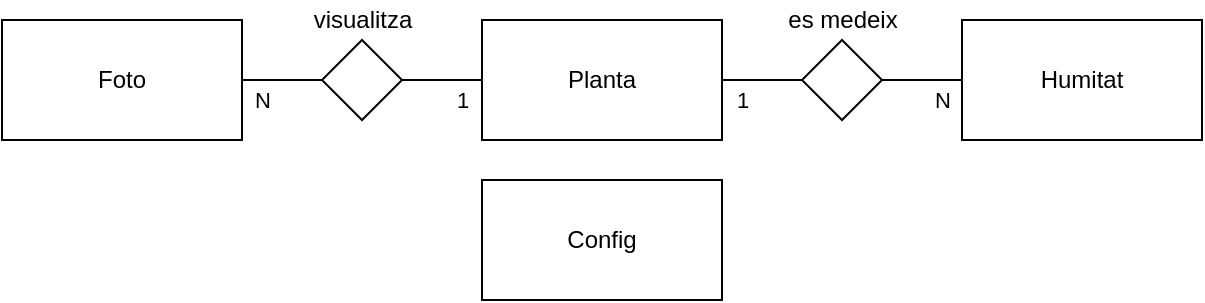 <mxfile version="12.2.2" type="device" pages="1"><diagram id="Apz4Lfbfkk15lITuNThP" name="Page-1"><mxGraphModel dx="946" dy="725" grid="1" gridSize="10" guides="1" tooltips="1" connect="1" arrows="1" fold="1" page="1" pageScale="1" pageWidth="4681" pageHeight="3300" math="0" shadow="0"><root><mxCell id="0"/><mxCell id="1" parent="0"/><mxCell id="8Oz2ymbWYzQj0-ryH8TI-1" value="Humitat" style="rounded=0;whiteSpace=wrap;html=1;" vertex="1" parent="1"><mxGeometry x="640" y="200" width="120" height="60" as="geometry"/></mxCell><mxCell id="8Oz2ymbWYzQj0-ryH8TI-2" value="Planta" style="rounded=0;whiteSpace=wrap;html=1;" vertex="1" parent="1"><mxGeometry x="400" y="200" width="120" height="60" as="geometry"/></mxCell><mxCell id="8Oz2ymbWYzQj0-ryH8TI-6" value="N" style="edgeStyle=orthogonalEdgeStyle;rounded=0;orthogonalLoop=1;jettySize=auto;html=1;exitX=1;exitY=0.5;exitDx=0;exitDy=0;entryX=0;entryY=0.5;entryDx=0;entryDy=0;endArrow=none;endFill=0;" edge="1" parent="1" source="8Oz2ymbWYzQj0-ryH8TI-3" target="8Oz2ymbWYzQj0-ryH8TI-5"><mxGeometry x="-0.5" y="-10" relative="1" as="geometry"><mxPoint as="offset"/></mxGeometry></mxCell><mxCell id="8Oz2ymbWYzQj0-ryH8TI-3" value="Foto" style="rounded=0;whiteSpace=wrap;html=1;" vertex="1" parent="1"><mxGeometry x="160" y="200" width="120" height="60" as="geometry"/></mxCell><mxCell id="8Oz2ymbWYzQj0-ryH8TI-4" value="Config" style="rounded=0;whiteSpace=wrap;html=1;" vertex="1" parent="1"><mxGeometry x="400" y="280" width="120" height="60" as="geometry"/></mxCell><mxCell id="8Oz2ymbWYzQj0-ryH8TI-7" value="1" style="edgeStyle=orthogonalEdgeStyle;rounded=0;orthogonalLoop=1;jettySize=auto;html=1;exitX=1;exitY=0.5;exitDx=0;exitDy=0;entryX=0;entryY=0.5;entryDx=0;entryDy=0;endArrow=none;endFill=0;" edge="1" parent="1" source="8Oz2ymbWYzQj0-ryH8TI-5" target="8Oz2ymbWYzQj0-ryH8TI-2"><mxGeometry x="0.5" y="-10" relative="1" as="geometry"><mxPoint as="offset"/></mxGeometry></mxCell><mxCell id="8Oz2ymbWYzQj0-ryH8TI-5" value="" style="rhombus;whiteSpace=wrap;html=1;" vertex="1" parent="1"><mxGeometry x="320" y="210" width="40" height="40" as="geometry"/></mxCell><mxCell id="8Oz2ymbWYzQj0-ryH8TI-9" value="1" style="edgeStyle=orthogonalEdgeStyle;rounded=0;orthogonalLoop=1;jettySize=auto;html=1;exitX=0;exitY=0.5;exitDx=0;exitDy=0;entryX=1;entryY=0.5;entryDx=0;entryDy=0;endArrow=none;endFill=0;" edge="1" parent="1" source="8Oz2ymbWYzQj0-ryH8TI-8" target="8Oz2ymbWYzQj0-ryH8TI-2"><mxGeometry x="0.5" y="10" relative="1" as="geometry"><mxPoint as="offset"/></mxGeometry></mxCell><mxCell id="8Oz2ymbWYzQj0-ryH8TI-10" value="N" style="edgeStyle=orthogonalEdgeStyle;rounded=0;orthogonalLoop=1;jettySize=auto;html=1;exitX=1;exitY=0.5;exitDx=0;exitDy=0;entryX=0;entryY=0.5;entryDx=0;entryDy=0;endArrow=none;endFill=0;" edge="1" parent="1" source="8Oz2ymbWYzQj0-ryH8TI-8" target="8Oz2ymbWYzQj0-ryH8TI-1"><mxGeometry x="0.5" y="-10" relative="1" as="geometry"><mxPoint as="offset"/></mxGeometry></mxCell><mxCell id="8Oz2ymbWYzQj0-ryH8TI-8" value="" style="rhombus;whiteSpace=wrap;html=1;" vertex="1" parent="1"><mxGeometry x="560" y="210" width="40" height="40" as="geometry"/></mxCell><mxCell id="8Oz2ymbWYzQj0-ryH8TI-11" value="visualitza" style="text;html=1;resizable=0;points=[];autosize=1;align=center;verticalAlign=top;spacingTop=-4;" vertex="1" parent="1"><mxGeometry x="310" y="190" width="60" height="20" as="geometry"/></mxCell><mxCell id="8Oz2ymbWYzQj0-ryH8TI-12" value="es medeix" style="text;html=1;resizable=0;points=[];autosize=1;align=center;verticalAlign=top;spacingTop=-4;" vertex="1" parent="1"><mxGeometry x="545" y="190" width="70" height="20" as="geometry"/></mxCell></root></mxGraphModel></diagram></mxfile>